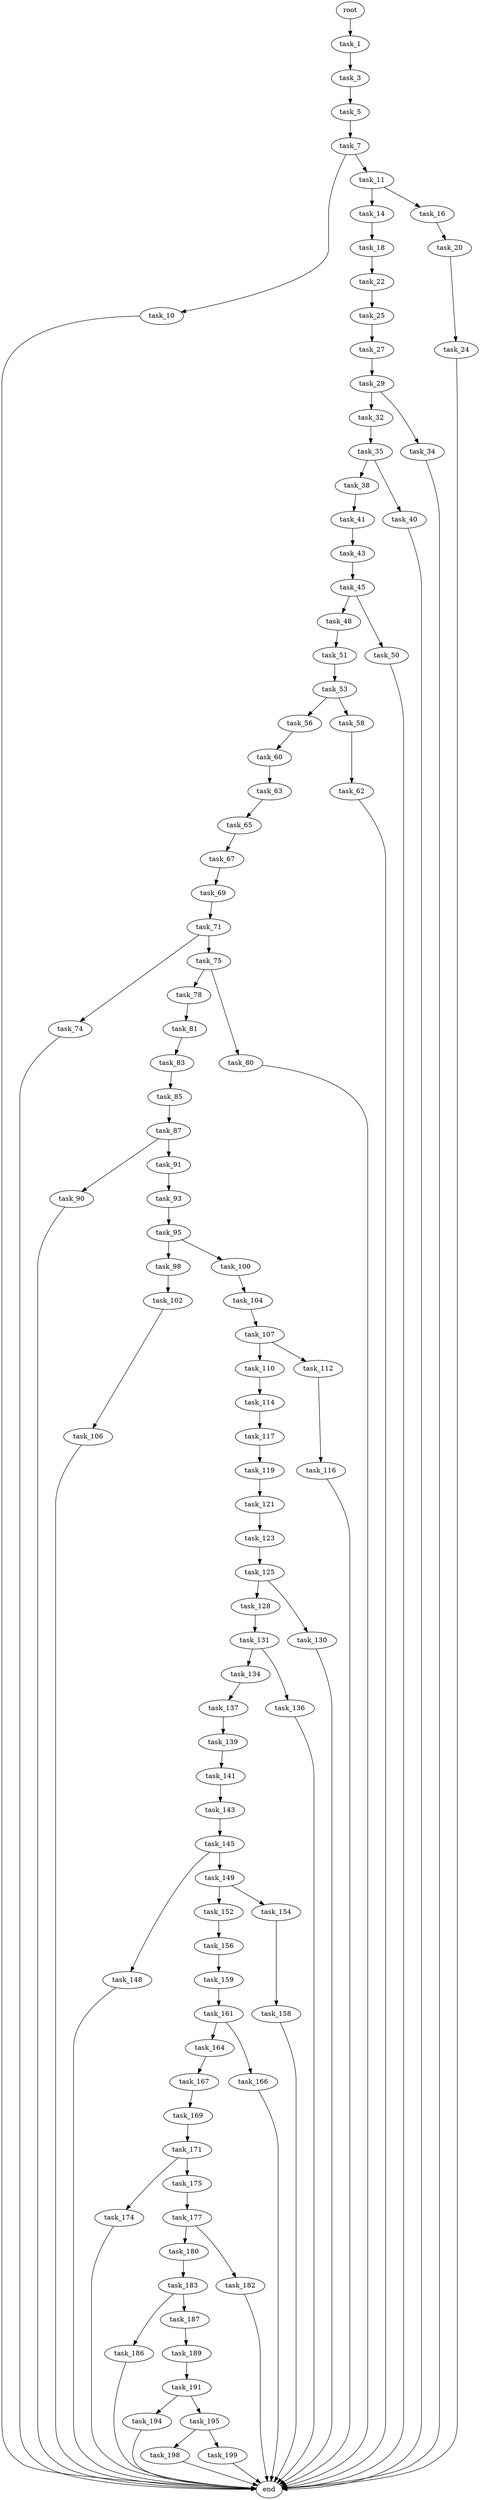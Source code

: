 digraph G {
  root [size="0.000000"];
  task_1 [size="9717542386.000000"];
  task_3 [size="172574828790.000000"];
  task_5 [size="1125618160078.000000"];
  task_7 [size="16649916029.000000"];
  task_10 [size="28991029248.000000"];
  task_11 [size="28991029248.000000"];
  end [size="0.000000"];
  task_14 [size="315908445334.000000"];
  task_16 [size="508967321773.000000"];
  task_18 [size="6190957182.000000"];
  task_20 [size="405575247591.000000"];
  task_22 [size="28991029248.000000"];
  task_24 [size="42661449705.000000"];
  task_25 [size="169767767088.000000"];
  task_27 [size="782757789696.000000"];
  task_29 [size="255519684242.000000"];
  task_32 [size="134217728000.000000"];
  task_34 [size="1073741824000.000000"];
  task_35 [size="68719476736.000000"];
  task_38 [size="134217728000.000000"];
  task_40 [size="239574554667.000000"];
  task_41 [size="4215006727.000000"];
  task_43 [size="8589934592.000000"];
  task_45 [size="13366348905.000000"];
  task_48 [size="318716237808.000000"];
  task_50 [size="2113156488.000000"];
  task_51 [size="28991029248.000000"];
  task_53 [size="782757789696.000000"];
  task_56 [size="8589934592.000000"];
  task_58 [size="85054365643.000000"];
  task_60 [size="422111769153.000000"];
  task_62 [size="8586858614.000000"];
  task_63 [size="831939246669.000000"];
  task_65 [size="1073741824000.000000"];
  task_67 [size="782757789696.000000"];
  task_69 [size="549755813888.000000"];
  task_71 [size="23012019262.000000"];
  task_74 [size="217415703700.000000"];
  task_75 [size="10796591683.000000"];
  task_78 [size="394787756225.000000"];
  task_80 [size="10938803835.000000"];
  task_81 [size="14681518115.000000"];
  task_83 [size="172491182049.000000"];
  task_85 [size="6485946421.000000"];
  task_87 [size="134217728000.000000"];
  task_90 [size="3992302168.000000"];
  task_91 [size="368293445632.000000"];
  task_93 [size="134217728000.000000"];
  task_95 [size="10140443525.000000"];
  task_98 [size="707040141279.000000"];
  task_100 [size="368293445632.000000"];
  task_102 [size="68719476736.000000"];
  task_104 [size="368293445632.000000"];
  task_106 [size="549755813888.000000"];
  task_107 [size="8589934592.000000"];
  task_110 [size="134217728000.000000"];
  task_112 [size="231928233984.000000"];
  task_114 [size="427395540269.000000"];
  task_116 [size="12127182526.000000"];
  task_117 [size="2411811344.000000"];
  task_119 [size="549755813888.000000"];
  task_121 [size="28991029248.000000"];
  task_123 [size="1821818388.000000"];
  task_125 [size="34791197556.000000"];
  task_128 [size="368293445632.000000"];
  task_130 [size="68719476736.000000"];
  task_131 [size="7728684826.000000"];
  task_134 [size="134217728000.000000"];
  task_136 [size="8163627176.000000"];
  task_137 [size="231928233984.000000"];
  task_139 [size="137361047767.000000"];
  task_141 [size="4802013356.000000"];
  task_143 [size="38639287116.000000"];
  task_145 [size="28991029248.000000"];
  task_148 [size="414983684091.000000"];
  task_149 [size="8589934592.000000"];
  task_152 [size="10251110173.000000"];
  task_154 [size="26342628997.000000"];
  task_156 [size="443538282.000000"];
  task_158 [size="230898241333.000000"];
  task_159 [size="9131383916.000000"];
  task_161 [size="23192313792.000000"];
  task_164 [size="231928233984.000000"];
  task_166 [size="110417929800.000000"];
  task_167 [size="1408297669.000000"];
  task_169 [size="10446129582.000000"];
  task_171 [size="333114508305.000000"];
  task_174 [size="18735834499.000000"];
  task_175 [size="40405027599.000000"];
  task_177 [size="368293445632.000000"];
  task_180 [size="21174056812.000000"];
  task_182 [size="3349131586.000000"];
  task_183 [size="782757789696.000000"];
  task_186 [size="1088073096945.000000"];
  task_187 [size="782757789696.000000"];
  task_189 [size="172210034842.000000"];
  task_191 [size="3580435761.000000"];
  task_194 [size="8589934592.000000"];
  task_195 [size="1083470497747.000000"];
  task_198 [size="1073741824000.000000"];
  task_199 [size="4682735667.000000"];

  root -> task_1 [size="1.000000"];
  task_1 -> task_3 [size="301989888.000000"];
  task_3 -> task_5 [size="411041792.000000"];
  task_5 -> task_7 [size="679477248.000000"];
  task_7 -> task_10 [size="75497472.000000"];
  task_7 -> task_11 [size="75497472.000000"];
  task_10 -> end [size="1.000000"];
  task_11 -> task_14 [size="75497472.000000"];
  task_11 -> task_16 [size="75497472.000000"];
  task_14 -> task_18 [size="301989888.000000"];
  task_16 -> task_20 [size="679477248.000000"];
  task_18 -> task_22 [size="536870912.000000"];
  task_20 -> task_24 [size="301989888.000000"];
  task_22 -> task_25 [size="75497472.000000"];
  task_24 -> end [size="1.000000"];
  task_25 -> task_27 [size="134217728.000000"];
  task_27 -> task_29 [size="679477248.000000"];
  task_29 -> task_32 [size="679477248.000000"];
  task_29 -> task_34 [size="679477248.000000"];
  task_32 -> task_35 [size="209715200.000000"];
  task_34 -> end [size="1.000000"];
  task_35 -> task_38 [size="134217728.000000"];
  task_35 -> task_40 [size="134217728.000000"];
  task_38 -> task_41 [size="209715200.000000"];
  task_40 -> end [size="1.000000"];
  task_41 -> task_43 [size="134217728.000000"];
  task_43 -> task_45 [size="33554432.000000"];
  task_45 -> task_48 [size="209715200.000000"];
  task_45 -> task_50 [size="209715200.000000"];
  task_48 -> task_51 [size="301989888.000000"];
  task_50 -> end [size="1.000000"];
  task_51 -> task_53 [size="75497472.000000"];
  task_53 -> task_56 [size="679477248.000000"];
  task_53 -> task_58 [size="679477248.000000"];
  task_56 -> task_60 [size="33554432.000000"];
  task_58 -> task_62 [size="301989888.000000"];
  task_60 -> task_63 [size="411041792.000000"];
  task_62 -> end [size="1.000000"];
  task_63 -> task_65 [size="679477248.000000"];
  task_65 -> task_67 [size="838860800.000000"];
  task_67 -> task_69 [size="679477248.000000"];
  task_69 -> task_71 [size="536870912.000000"];
  task_71 -> task_74 [size="411041792.000000"];
  task_71 -> task_75 [size="411041792.000000"];
  task_74 -> end [size="1.000000"];
  task_75 -> task_78 [size="301989888.000000"];
  task_75 -> task_80 [size="301989888.000000"];
  task_78 -> task_81 [size="411041792.000000"];
  task_80 -> end [size="1.000000"];
  task_81 -> task_83 [size="679477248.000000"];
  task_83 -> task_85 [size="301989888.000000"];
  task_85 -> task_87 [size="209715200.000000"];
  task_87 -> task_90 [size="209715200.000000"];
  task_87 -> task_91 [size="209715200.000000"];
  task_90 -> end [size="1.000000"];
  task_91 -> task_93 [size="411041792.000000"];
  task_93 -> task_95 [size="209715200.000000"];
  task_95 -> task_98 [size="411041792.000000"];
  task_95 -> task_100 [size="411041792.000000"];
  task_98 -> task_102 [size="838860800.000000"];
  task_100 -> task_104 [size="411041792.000000"];
  task_102 -> task_106 [size="134217728.000000"];
  task_104 -> task_107 [size="411041792.000000"];
  task_106 -> end [size="1.000000"];
  task_107 -> task_110 [size="33554432.000000"];
  task_107 -> task_112 [size="33554432.000000"];
  task_110 -> task_114 [size="209715200.000000"];
  task_112 -> task_116 [size="301989888.000000"];
  task_114 -> task_117 [size="301989888.000000"];
  task_116 -> end [size="1.000000"];
  task_117 -> task_119 [size="134217728.000000"];
  task_119 -> task_121 [size="536870912.000000"];
  task_121 -> task_123 [size="75497472.000000"];
  task_123 -> task_125 [size="33554432.000000"];
  task_125 -> task_128 [size="134217728.000000"];
  task_125 -> task_130 [size="134217728.000000"];
  task_128 -> task_131 [size="411041792.000000"];
  task_130 -> end [size="1.000000"];
  task_131 -> task_134 [size="411041792.000000"];
  task_131 -> task_136 [size="411041792.000000"];
  task_134 -> task_137 [size="209715200.000000"];
  task_136 -> end [size="1.000000"];
  task_137 -> task_139 [size="301989888.000000"];
  task_139 -> task_141 [size="301989888.000000"];
  task_141 -> task_143 [size="209715200.000000"];
  task_143 -> task_145 [size="134217728.000000"];
  task_145 -> task_148 [size="75497472.000000"];
  task_145 -> task_149 [size="75497472.000000"];
  task_148 -> end [size="1.000000"];
  task_149 -> task_152 [size="33554432.000000"];
  task_149 -> task_154 [size="33554432.000000"];
  task_152 -> task_156 [size="209715200.000000"];
  task_154 -> task_158 [size="679477248.000000"];
  task_156 -> task_159 [size="33554432.000000"];
  task_158 -> end [size="1.000000"];
  task_159 -> task_161 [size="536870912.000000"];
  task_161 -> task_164 [size="536870912.000000"];
  task_161 -> task_166 [size="536870912.000000"];
  task_164 -> task_167 [size="301989888.000000"];
  task_166 -> end [size="1.000000"];
  task_167 -> task_169 [size="75497472.000000"];
  task_169 -> task_171 [size="209715200.000000"];
  task_171 -> task_174 [size="301989888.000000"];
  task_171 -> task_175 [size="301989888.000000"];
  task_174 -> end [size="1.000000"];
  task_175 -> task_177 [size="679477248.000000"];
  task_177 -> task_180 [size="411041792.000000"];
  task_177 -> task_182 [size="411041792.000000"];
  task_180 -> task_183 [size="75497472.000000"];
  task_182 -> end [size="1.000000"];
  task_183 -> task_186 [size="679477248.000000"];
  task_183 -> task_187 [size="679477248.000000"];
  task_186 -> end [size="1.000000"];
  task_187 -> task_189 [size="679477248.000000"];
  task_189 -> task_191 [size="209715200.000000"];
  task_191 -> task_194 [size="301989888.000000"];
  task_191 -> task_195 [size="301989888.000000"];
  task_194 -> end [size="1.000000"];
  task_195 -> task_198 [size="679477248.000000"];
  task_195 -> task_199 [size="679477248.000000"];
  task_198 -> end [size="1.000000"];
  task_199 -> end [size="1.000000"];
}
